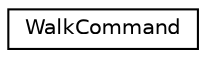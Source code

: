 digraph "Graphical Class Hierarchy"
{
  edge [fontname="Helvetica",fontsize="10",labelfontname="Helvetica",labelfontsize="10"];
  node [fontname="Helvetica",fontsize="10",shape=record];
  rankdir="LR";
  Node0 [label="WalkCommand",height=0.2,width=0.4,color="black", fillcolor="white", style="filled",URL="$structWalkCommand.html",tooltip="Walk command used to control the naoqi motion proxy. "];
}

